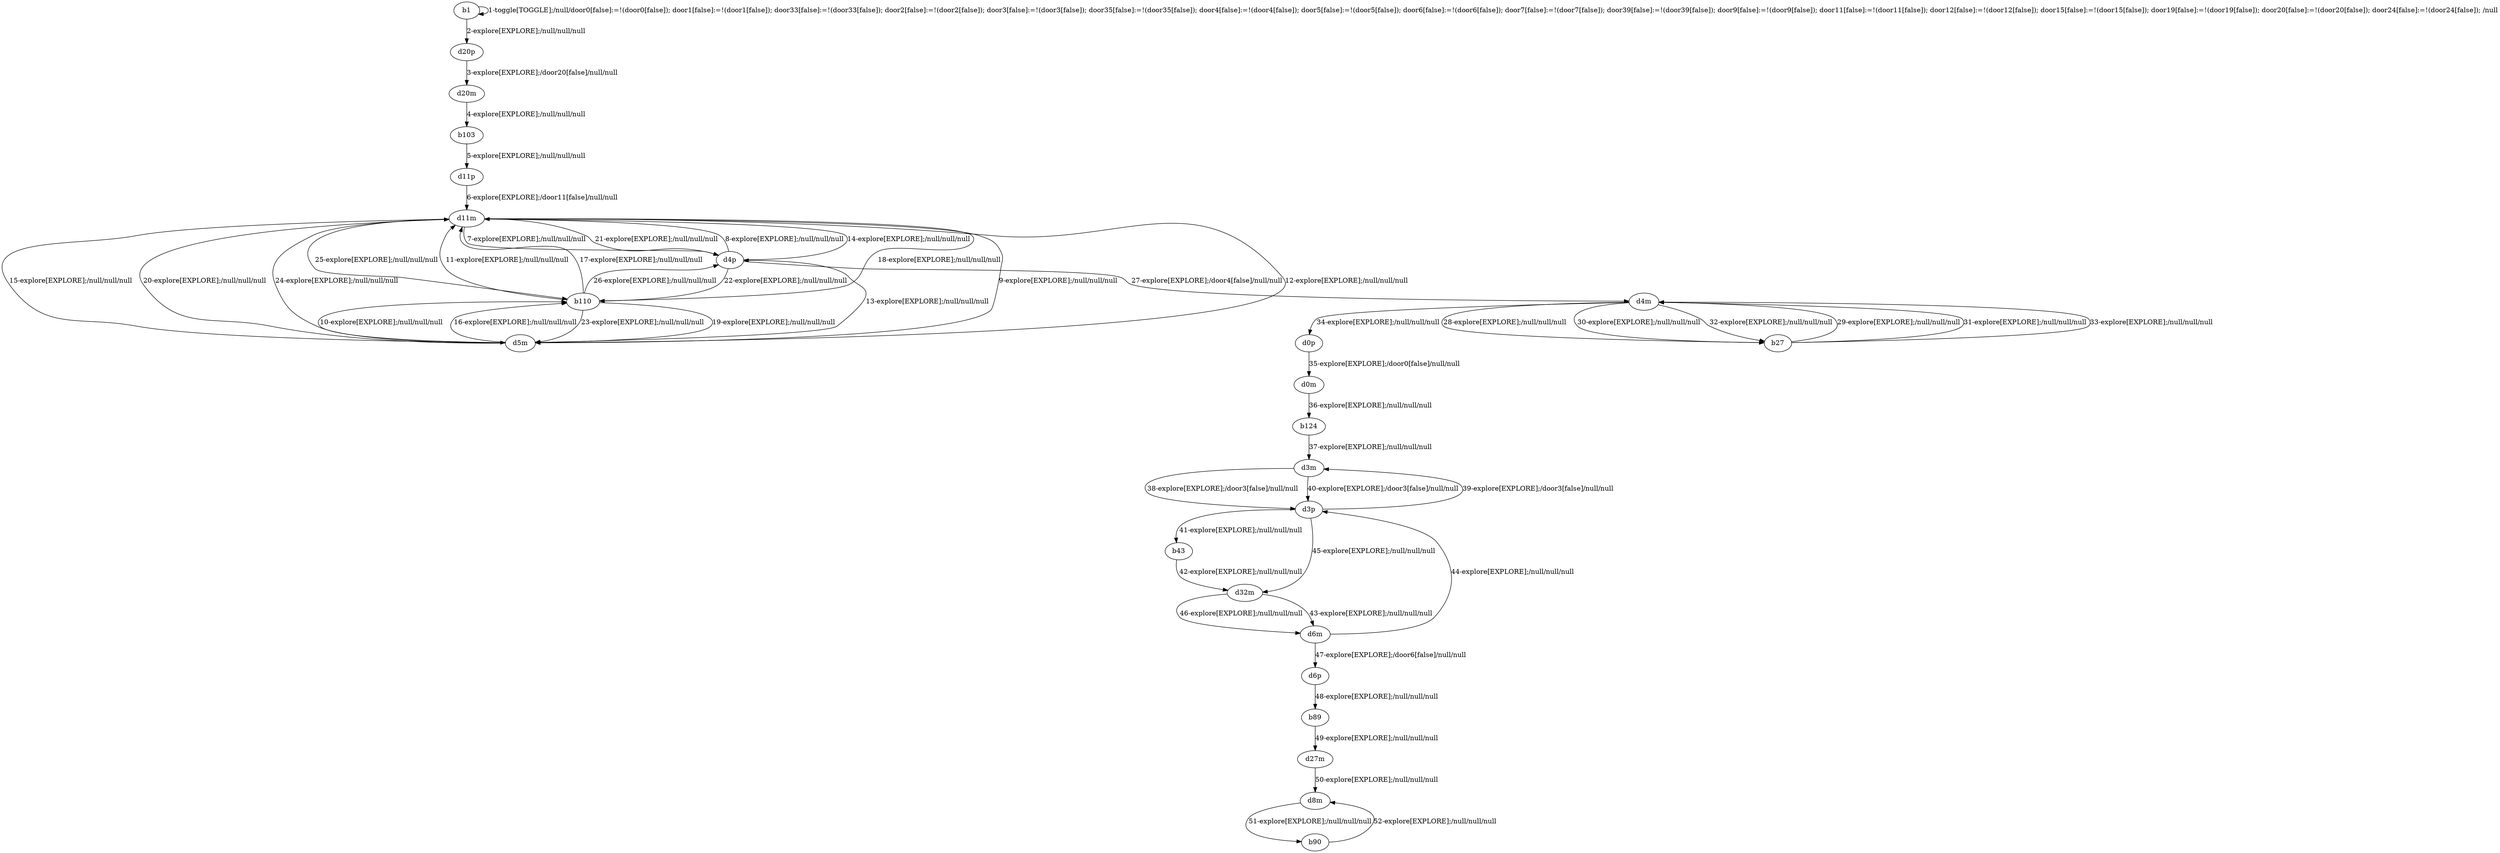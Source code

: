 # Total number of goals covered by this test: 1
# b90 --> d8m

digraph g {
"b1" -> "b1" [label = "1-toggle[TOGGLE];/null/door0[false]:=!(door0[false]); door1[false]:=!(door1[false]); door33[false]:=!(door33[false]); door2[false]:=!(door2[false]); door3[false]:=!(door3[false]); door35[false]:=!(door35[false]); door4[false]:=!(door4[false]); door5[false]:=!(door5[false]); door6[false]:=!(door6[false]); door7[false]:=!(door7[false]); door39[false]:=!(door39[false]); door9[false]:=!(door9[false]); door11[false]:=!(door11[false]); door12[false]:=!(door12[false]); door15[false]:=!(door15[false]); door19[false]:=!(door19[false]); door20[false]:=!(door20[false]); door24[false]:=!(door24[false]); /null"];
"b1" -> "d20p" [label = "2-explore[EXPLORE];/null/null/null"];
"d20p" -> "d20m" [label = "3-explore[EXPLORE];/door20[false]/null/null"];
"d20m" -> "b103" [label = "4-explore[EXPLORE];/null/null/null"];
"b103" -> "d11p" [label = "5-explore[EXPLORE];/null/null/null"];
"d11p" -> "d11m" [label = "6-explore[EXPLORE];/door11[false]/null/null"];
"d11m" -> "d4p" [label = "7-explore[EXPLORE];/null/null/null"];
"d4p" -> "d11m" [label = "8-explore[EXPLORE];/null/null/null"];
"d11m" -> "d5m" [label = "9-explore[EXPLORE];/null/null/null"];
"d5m" -> "b110" [label = "10-explore[EXPLORE];/null/null/null"];
"b110" -> "d11m" [label = "11-explore[EXPLORE];/null/null/null"];
"d11m" -> "d5m" [label = "12-explore[EXPLORE];/null/null/null"];
"d5m" -> "d4p" [label = "13-explore[EXPLORE];/null/null/null"];
"d4p" -> "d11m" [label = "14-explore[EXPLORE];/null/null/null"];
"d11m" -> "d5m" [label = "15-explore[EXPLORE];/null/null/null"];
"d5m" -> "b110" [label = "16-explore[EXPLORE];/null/null/null"];
"b110" -> "d11m" [label = "17-explore[EXPLORE];/null/null/null"];
"d11m" -> "b110" [label = "18-explore[EXPLORE];/null/null/null"];
"b110" -> "d5m" [label = "19-explore[EXPLORE];/null/null/null"];
"d5m" -> "d11m" [label = "20-explore[EXPLORE];/null/null/null"];
"d11m" -> "d4p" [label = "21-explore[EXPLORE];/null/null/null"];
"d4p" -> "b110" [label = "22-explore[EXPLORE];/null/null/null"];
"b110" -> "d5m" [label = "23-explore[EXPLORE];/null/null/null"];
"d5m" -> "d11m" [label = "24-explore[EXPLORE];/null/null/null"];
"d11m" -> "b110" [label = "25-explore[EXPLORE];/null/null/null"];
"b110" -> "d4p" [label = "26-explore[EXPLORE];/null/null/null"];
"d4p" -> "d4m" [label = "27-explore[EXPLORE];/door4[false]/null/null"];
"d4m" -> "b27" [label = "28-explore[EXPLORE];/null/null/null"];
"b27" -> "d4m" [label = "29-explore[EXPLORE];/null/null/null"];
"d4m" -> "b27" [label = "30-explore[EXPLORE];/null/null/null"];
"b27" -> "d4m" [label = "31-explore[EXPLORE];/null/null/null"];
"d4m" -> "b27" [label = "32-explore[EXPLORE];/null/null/null"];
"b27" -> "d4m" [label = "33-explore[EXPLORE];/null/null/null"];
"d4m" -> "d0p" [label = "34-explore[EXPLORE];/null/null/null"];
"d0p" -> "d0m" [label = "35-explore[EXPLORE];/door0[false]/null/null"];
"d0m" -> "b124" [label = "36-explore[EXPLORE];/null/null/null"];
"b124" -> "d3m" [label = "37-explore[EXPLORE];/null/null/null"];
"d3m" -> "d3p" [label = "38-explore[EXPLORE];/door3[false]/null/null"];
"d3p" -> "d3m" [label = "39-explore[EXPLORE];/door3[false]/null/null"];
"d3m" -> "d3p" [label = "40-explore[EXPLORE];/door3[false]/null/null"];
"d3p" -> "b43" [label = "41-explore[EXPLORE];/null/null/null"];
"b43" -> "d32m" [label = "42-explore[EXPLORE];/null/null/null"];
"d32m" -> "d6m" [label = "43-explore[EXPLORE];/null/null/null"];
"d6m" -> "d3p" [label = "44-explore[EXPLORE];/null/null/null"];
"d3p" -> "d32m" [label = "45-explore[EXPLORE];/null/null/null"];
"d32m" -> "d6m" [label = "46-explore[EXPLORE];/null/null/null"];
"d6m" -> "d6p" [label = "47-explore[EXPLORE];/door6[false]/null/null"];
"d6p" -> "b89" [label = "48-explore[EXPLORE];/null/null/null"];
"b89" -> "d27m" [label = "49-explore[EXPLORE];/null/null/null"];
"d27m" -> "d8m" [label = "50-explore[EXPLORE];/null/null/null"];
"d8m" -> "b90" [label = "51-explore[EXPLORE];/null/null/null"];
"b90" -> "d8m" [label = "52-explore[EXPLORE];/null/null/null"];
}